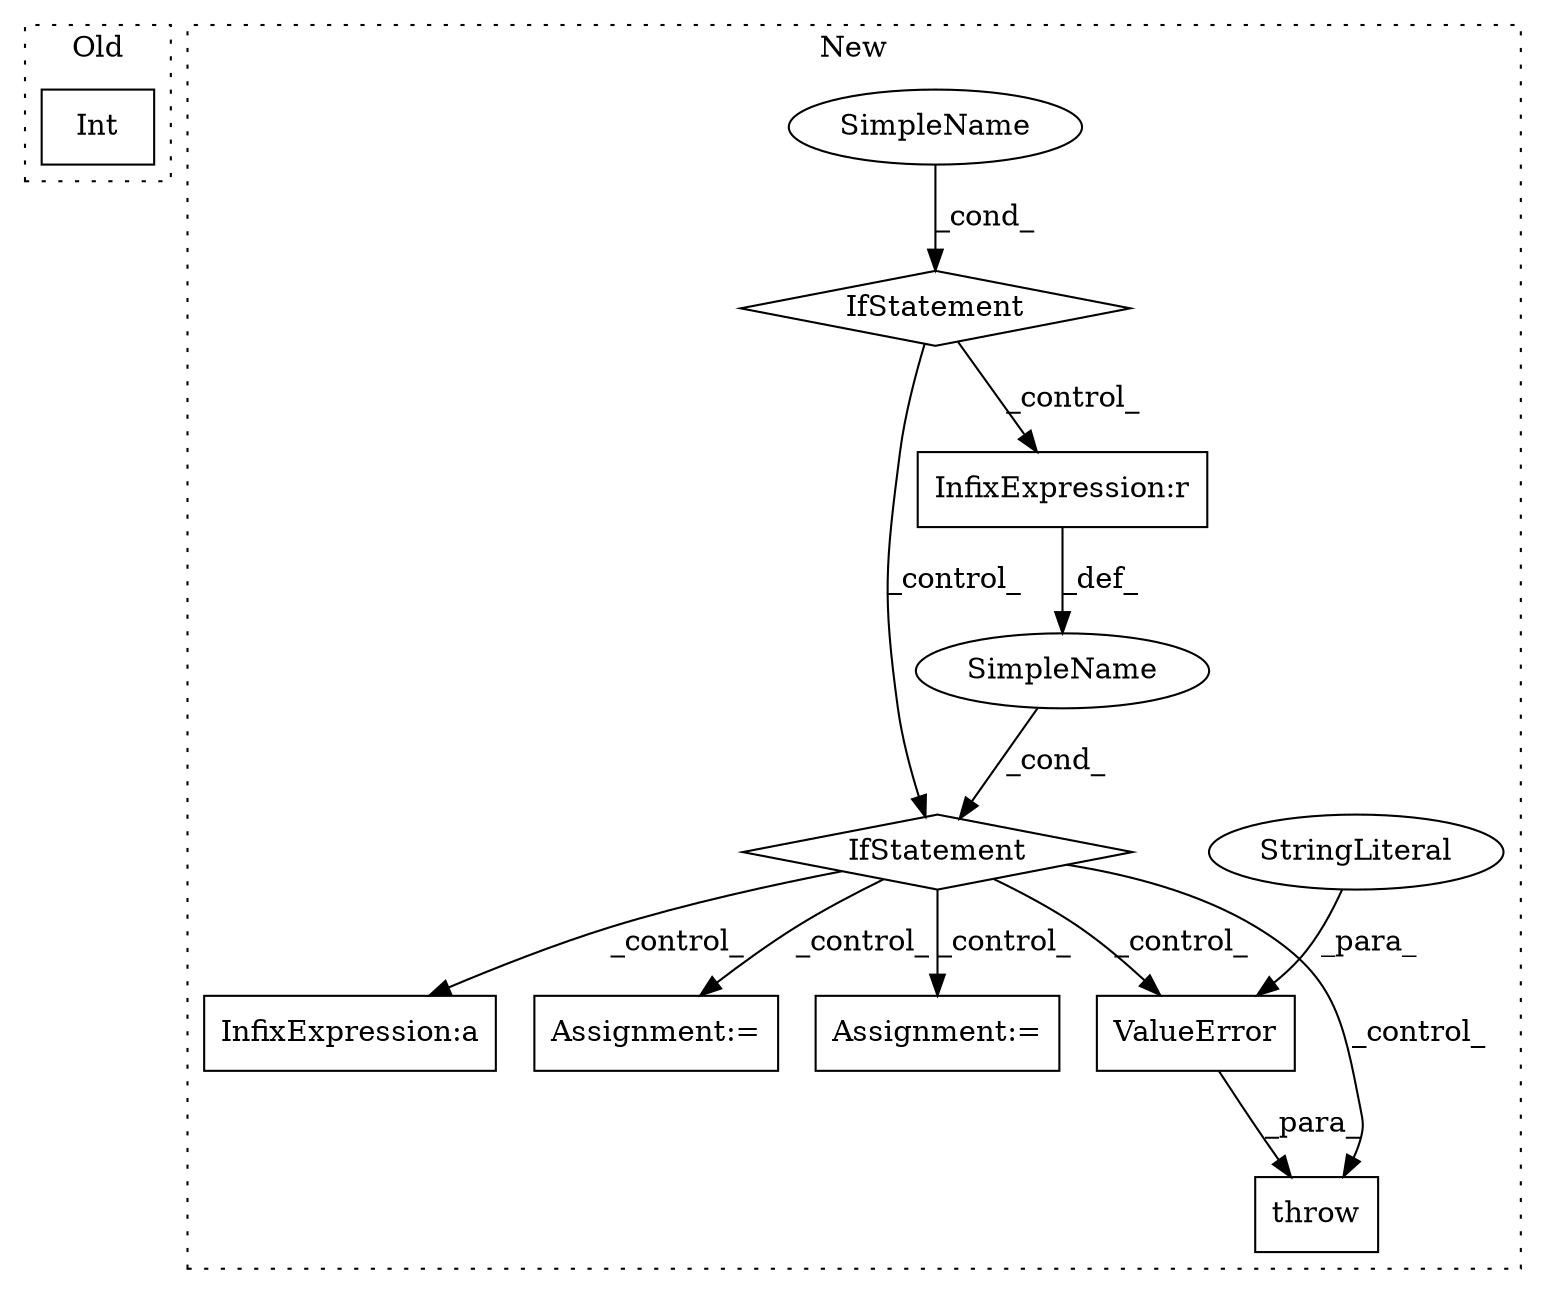 digraph G {
subgraph cluster0 {
1 [label="Int" a="32" s="2738,2768" l="4,1" shape="box"];
label = "Old";
style="dotted";
}
subgraph cluster1 {
2 [label="throw" a="53" s="2810" l="6" shape="box"];
3 [label="IfStatement" a="25" s="2771,2800" l="4,2" shape="diamond"];
4 [label="SimpleName" a="42" s="" l="" shape="ellipse"];
5 [label="InfixExpression:r" a="27" s="2779" l="4" shape="box"];
6 [label="ValueError" a="32" s="2816,2870" l="11,1" shape="box"];
7 [label="StringLiteral" a="45" s="2827" l="43" shape="ellipse"];
8 [label="IfStatement" a="25" s="2661,2689" l="4,2" shape="diamond"];
9 [label="SimpleName" a="42" s="" l="" shape="ellipse"];
10 [label="InfixExpression:a" a="27" s="2914" l="3" shape="box"];
11 [label="Assignment:=" a="7" s="2964" l="1" shape="box"];
12 [label="Assignment:=" a="7" s="2885" l="1" shape="box"];
label = "New";
style="dotted";
}
3 -> 12 [label="_control_"];
3 -> 11 [label="_control_"];
3 -> 6 [label="_control_"];
3 -> 2 [label="_control_"];
3 -> 10 [label="_control_"];
4 -> 3 [label="_cond_"];
5 -> 4 [label="_def_"];
6 -> 2 [label="_para_"];
7 -> 6 [label="_para_"];
8 -> 5 [label="_control_"];
8 -> 3 [label="_control_"];
9 -> 8 [label="_cond_"];
}